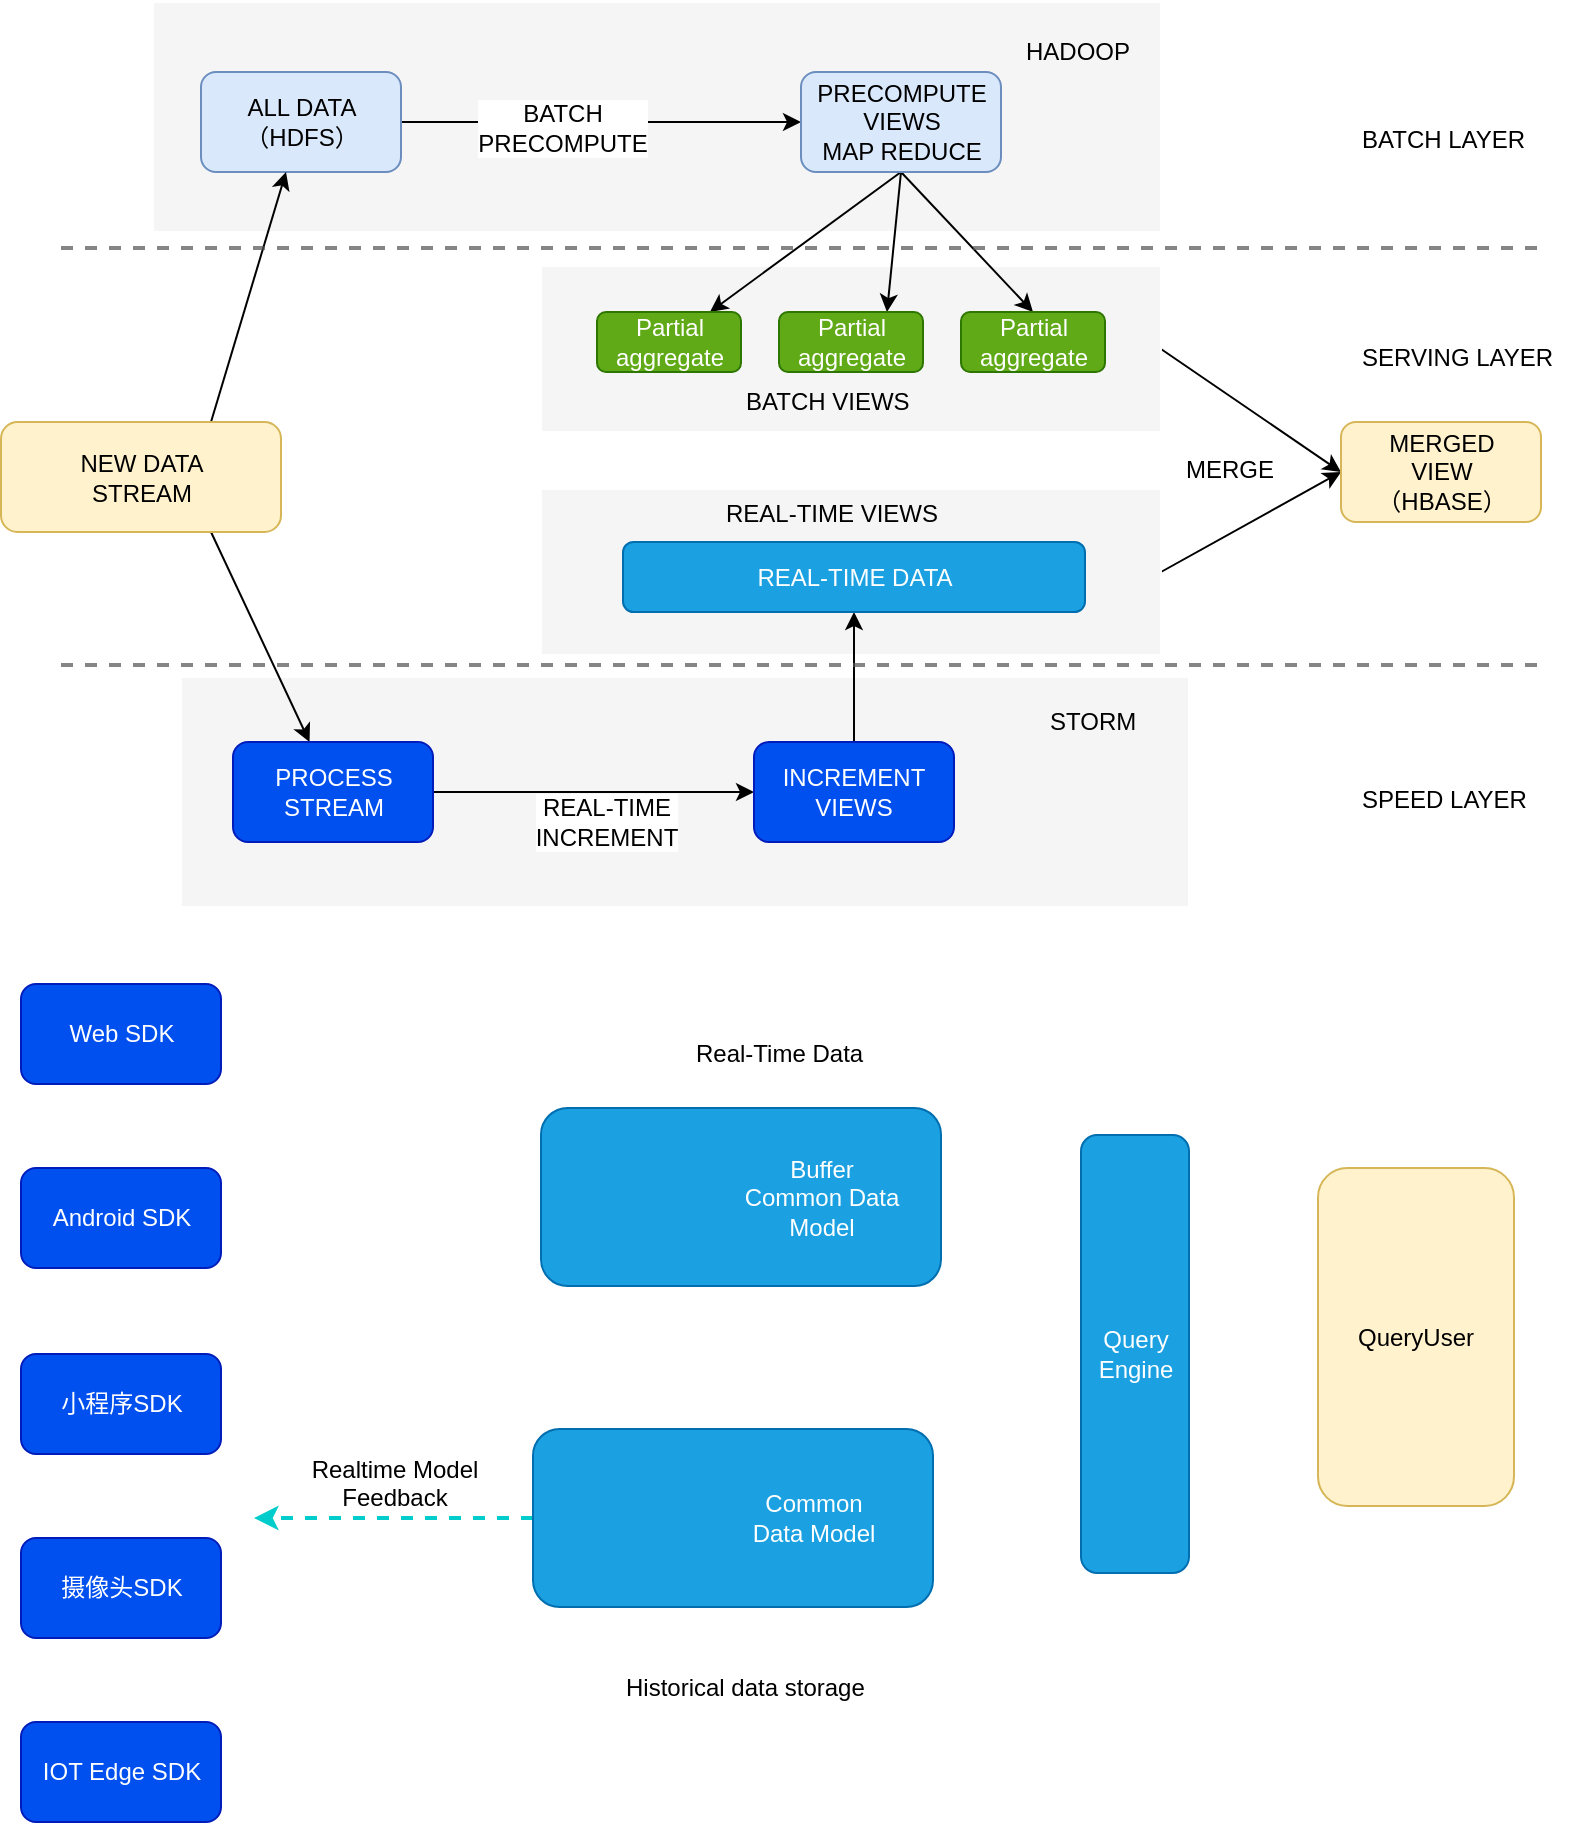 <mxfile pages="1" version="11.2.5" type="github"><diagram id="sTNVliJ5NPCXDJMtaURN" name="Page-1"><mxGraphModel dx="638" dy="1854" grid="0" gridSize="10" guides="1" tooltips="1" connect="1" arrows="1" fold="1" page="1" pageScale="1" pageWidth="850" pageHeight="1100" math="0" shadow="0"><root><mxCell id="0"/><mxCell id="1" parent="0"/><mxCell id="cSRP36M9Kxvg25Ho4hCO-30" style="edgeStyle=none;rounded=0;orthogonalLoop=1;jettySize=auto;html=1;exitX=1;exitY=0.5;exitDx=0;exitDy=0;entryX=0;entryY=0.5;entryDx=0;entryDy=0;" parent="1" source="cSRP36M9Kxvg25Ho4hCO-28" target="cSRP36M9Kxvg25Ho4hCO-14" edge="1"><mxGeometry relative="1" as="geometry"/></mxCell><mxCell id="cSRP36M9Kxvg25Ho4hCO-28" value="" style="rounded=0;whiteSpace=wrap;html=1;fillColor=#f5f5f5;strokeColor=#FFFFFF;fontColor=#333333;" parent="1" vertex="1"><mxGeometry x="312.5" y="112.5" width="310" height="83" as="geometry"/></mxCell><mxCell id="cSRP36M9Kxvg25Ho4hCO-29" style="edgeStyle=none;rounded=0;orthogonalLoop=1;jettySize=auto;html=1;exitX=1;exitY=0.5;exitDx=0;exitDy=0;entryX=0;entryY=0.5;entryDx=0;entryDy=0;" parent="1" source="cSRP36M9Kxvg25Ho4hCO-26" target="cSRP36M9Kxvg25Ho4hCO-14" edge="1"><mxGeometry relative="1" as="geometry"/></mxCell><mxCell id="cSRP36M9Kxvg25Ho4hCO-26" value="" style="rounded=0;whiteSpace=wrap;html=1;fillColor=#f5f5f5;strokeColor=#FFFFFF;fontColor=#333333;" parent="1" vertex="1"><mxGeometry x="312.5" y="1" width="310" height="83" as="geometry"/></mxCell><mxCell id="cSRP36M9Kxvg25Ho4hCO-23" value="" style="rounded=0;whiteSpace=wrap;html=1;fillColor=#f5f5f5;strokeColor=#FFFFFF;fontColor=#333333;" parent="1" vertex="1"><mxGeometry x="132.5" y="206.5" width="504" height="115" as="geometry"/></mxCell><mxCell id="cSRP36M9Kxvg25Ho4hCO-1" value="" style="rounded=0;whiteSpace=wrap;html=1;fillColor=#f5f5f5;strokeColor=#FFFFFF;fontColor=#333333;" parent="1" vertex="1"><mxGeometry x="118.5" y="-131" width="504" height="115" as="geometry"/></mxCell><mxCell id="cSRP36M9Kxvg25Ho4hCO-4" style="edgeStyle=orthogonalEdgeStyle;rounded=0;orthogonalLoop=1;jettySize=auto;html=1;" parent="1" source="cSRP36M9Kxvg25Ho4hCO-2" target="cSRP36M9Kxvg25Ho4hCO-3" edge="1"><mxGeometry relative="1" as="geometry"/></mxCell><mxCell id="cSRP36M9Kxvg25Ho4hCO-5" value="BATCH&lt;br&gt;PRECOMPUTE&lt;br&gt;" style="text;html=1;resizable=0;points=[];align=center;verticalAlign=middle;labelBackgroundColor=#ffffff;" parent="cSRP36M9Kxvg25Ho4hCO-4" vertex="1" connectable="0"><mxGeometry x="-0.2" y="-3" relative="1" as="geometry"><mxPoint as="offset"/></mxGeometry></mxCell><mxCell id="cSRP36M9Kxvg25Ho4hCO-2" value="ALL DATA&lt;br&gt;（HDFS）&lt;br&gt;" style="rounded=1;whiteSpace=wrap;html=1;strokeColor=#6c8ebf;fillColor=#dae8fc;" parent="1" vertex="1"><mxGeometry x="142.5" y="-96" width="100" height="50" as="geometry"/></mxCell><mxCell id="cSRP36M9Kxvg25Ho4hCO-20" style="rounded=0;orthogonalLoop=1;jettySize=auto;html=1;exitX=0.5;exitY=1;exitDx=0;exitDy=0;" parent="1" source="cSRP36M9Kxvg25Ho4hCO-3" target="cSRP36M9Kxvg25Ho4hCO-11" edge="1"><mxGeometry relative="1" as="geometry"/></mxCell><mxCell id="cSRP36M9Kxvg25Ho4hCO-21" style="edgeStyle=none;rounded=0;orthogonalLoop=1;jettySize=auto;html=1;exitX=0.5;exitY=1;exitDx=0;exitDy=0;entryX=0.75;entryY=0;entryDx=0;entryDy=0;" parent="1" source="cSRP36M9Kxvg25Ho4hCO-3" target="cSRP36M9Kxvg25Ho4hCO-12" edge="1"><mxGeometry relative="1" as="geometry"/></mxCell><mxCell id="cSRP36M9Kxvg25Ho4hCO-22" style="edgeStyle=none;rounded=0;orthogonalLoop=1;jettySize=auto;html=1;exitX=0.5;exitY=1;exitDx=0;exitDy=0;entryX=0.5;entryY=0;entryDx=0;entryDy=0;" parent="1" source="cSRP36M9Kxvg25Ho4hCO-3" target="cSRP36M9Kxvg25Ho4hCO-13" edge="1"><mxGeometry relative="1" as="geometry"/></mxCell><mxCell id="cSRP36M9Kxvg25Ho4hCO-3" value="PRECOMPUTE&lt;br&gt;VIEWS&lt;br&gt;MAP REDUCE&lt;br&gt;" style="rounded=1;whiteSpace=wrap;html=1;strokeColor=#6c8ebf;fillColor=#dae8fc;" parent="1" vertex="1"><mxGeometry x="442.5" y="-96" width="100" height="50" as="geometry"/></mxCell><mxCell id="cSRP36M9Kxvg25Ho4hCO-6" value="" style="shape=image;html=1;verticalAlign=top;verticalLabelPosition=bottom;labelBackgroundColor=#ffffff;imageAspect=0;aspect=fixed;image=https://cdn4.iconfinder.com/data/icons/ionicons/512/icon-ios7-refresh-empty-128.png;strokeColor=#FFFFFF;" parent="1" vertex="1"><mxGeometry x="308.5" y="-116" width="32" height="32" as="geometry"/></mxCell><mxCell id="cSRP36M9Kxvg25Ho4hCO-17" style="rounded=0;orthogonalLoop=1;jettySize=auto;html=1;exitX=0.75;exitY=0;exitDx=0;exitDy=0;" parent="1" source="cSRP36M9Kxvg25Ho4hCO-7" target="cSRP36M9Kxvg25Ho4hCO-2" edge="1"><mxGeometry relative="1" as="geometry"/></mxCell><mxCell id="cSRP36M9Kxvg25Ho4hCO-18" style="rounded=0;orthogonalLoop=1;jettySize=auto;html=1;exitX=0.75;exitY=1;exitDx=0;exitDy=0;" parent="1" source="cSRP36M9Kxvg25Ho4hCO-7" target="cSRP36M9Kxvg25Ho4hCO-8" edge="1"><mxGeometry relative="1" as="geometry"/></mxCell><mxCell id="cSRP36M9Kxvg25Ho4hCO-7" value="NEW DATA&lt;br&gt;STREAM&lt;br&gt;" style="rounded=1;whiteSpace=wrap;html=1;strokeColor=#d6b656;fillColor=#fff2cc;" parent="1" vertex="1"><mxGeometry x="42.5" y="79" width="140" height="55" as="geometry"/></mxCell><mxCell id="cSRP36M9Kxvg25Ho4hCO-15" style="edgeStyle=orthogonalEdgeStyle;rounded=0;orthogonalLoop=1;jettySize=auto;html=1;exitX=1;exitY=0.5;exitDx=0;exitDy=0;" parent="1" source="cSRP36M9Kxvg25Ho4hCO-8" target="cSRP36M9Kxvg25Ho4hCO-9" edge="1"><mxGeometry relative="1" as="geometry"/></mxCell><mxCell id="cSRP36M9Kxvg25Ho4hCO-16" value="REAL-TIME&lt;br&gt;INCREMENT&lt;br&gt;" style="text;html=1;resizable=0;points=[];align=center;verticalAlign=middle;labelBackgroundColor=#ffffff;" parent="cSRP36M9Kxvg25Ho4hCO-15" vertex="1" connectable="0"><mxGeometry x="0.227" y="-2" relative="1" as="geometry"><mxPoint x="-12" y="13" as="offset"/></mxGeometry></mxCell><mxCell id="cSRP36M9Kxvg25Ho4hCO-8" value="PROCESS&lt;br&gt;STREAM&lt;br&gt;" style="rounded=1;whiteSpace=wrap;html=1;strokeColor=#001DBC;fillColor=#0050ef;fontColor=#ffffff;" parent="1" vertex="1"><mxGeometry x="158.5" y="239" width="100" height="50" as="geometry"/></mxCell><mxCell id="cSRP36M9Kxvg25Ho4hCO-19" style="rounded=0;orthogonalLoop=1;jettySize=auto;html=1;exitX=0.5;exitY=0;exitDx=0;exitDy=0;" parent="1" source="cSRP36M9Kxvg25Ho4hCO-9" target="cSRP36M9Kxvg25Ho4hCO-10" edge="1"><mxGeometry relative="1" as="geometry"/></mxCell><mxCell id="cSRP36M9Kxvg25Ho4hCO-9" value="INCREMENT&lt;br&gt;VIEWS&lt;br&gt;" style="rounded=1;whiteSpace=wrap;html=1;strokeColor=#001DBC;fillColor=#0050ef;fontColor=#ffffff;" parent="1" vertex="1"><mxGeometry x="419" y="239" width="100" height="50" as="geometry"/></mxCell><mxCell id="cSRP36M9Kxvg25Ho4hCO-10" value="REAL-TIME DATA&lt;br&gt;" style="rounded=1;whiteSpace=wrap;html=1;strokeColor=#006EAF;fillColor=#1ba1e2;fontColor=#ffffff;" parent="1" vertex="1"><mxGeometry x="353.5" y="139" width="231" height="35" as="geometry"/></mxCell><mxCell id="cSRP36M9Kxvg25Ho4hCO-11" value="Partial&lt;br&gt;aggregate&lt;br&gt;" style="rounded=1;whiteSpace=wrap;html=1;strokeColor=#2D7600;fillColor=#60a917;fontColor=#ffffff;" parent="1" vertex="1"><mxGeometry x="340.5" y="24" width="72" height="30" as="geometry"/></mxCell><mxCell id="cSRP36M9Kxvg25Ho4hCO-12" value="Partial&lt;br&gt;aggregate&lt;br&gt;" style="rounded=1;whiteSpace=wrap;html=1;strokeColor=#2D7600;fillColor=#60a917;fontColor=#ffffff;" parent="1" vertex="1"><mxGeometry x="431.5" y="24" width="72" height="30" as="geometry"/></mxCell><mxCell id="cSRP36M9Kxvg25Ho4hCO-13" value="Partial&lt;br&gt;aggregate&lt;br&gt;" style="rounded=1;whiteSpace=wrap;html=1;strokeColor=#2D7600;fillColor=#60a917;fontColor=#ffffff;" parent="1" vertex="1"><mxGeometry x="522.5" y="24" width="72" height="30" as="geometry"/></mxCell><mxCell id="cSRP36M9Kxvg25Ho4hCO-14" value="MERGED&lt;br&gt;VIEW&lt;br&gt;（HBASE）&lt;br&gt;" style="rounded=1;whiteSpace=wrap;html=1;strokeColor=#d6b656;fillColor=#fff2cc;" parent="1" vertex="1"><mxGeometry x="712.5" y="79" width="100" height="50" as="geometry"/></mxCell><mxCell id="cSRP36M9Kxvg25Ho4hCO-31" value="STORM" style="text;html=1;resizable=0;points=[];autosize=1;align=left;verticalAlign=top;spacingTop=-4;" parent="1" vertex="1"><mxGeometry x="564.5" y="219" width="60" height="20" as="geometry"/></mxCell><mxCell id="cSRP36M9Kxvg25Ho4hCO-32" value="SPEED LAYER&amp;nbsp;" style="text;html=1;resizable=0;points=[];autosize=1;align=left;verticalAlign=top;spacingTop=-4;" parent="1" vertex="1"><mxGeometry x="720.5" y="258" width="100" height="20" as="geometry"/></mxCell><mxCell id="cSRP36M9Kxvg25Ho4hCO-33" value="MERGE" style="text;html=1;resizable=0;points=[];autosize=1;align=left;verticalAlign=top;spacingTop=-4;" parent="1" vertex="1"><mxGeometry x="632.5" y="92.5" width="60" height="20" as="geometry"/></mxCell><mxCell id="cSRP36M9Kxvg25Ho4hCO-34" value="SERVING LAYER" style="text;html=1;resizable=0;points=[];autosize=1;align=left;verticalAlign=top;spacingTop=-4;" parent="1" vertex="1"><mxGeometry x="720.5" y="37" width="110" height="20" as="geometry"/></mxCell><mxCell id="cSRP36M9Kxvg25Ho4hCO-35" value="BATCH LAYER" style="text;html=1;resizable=0;points=[];autosize=1;align=left;verticalAlign=top;spacingTop=-4;" parent="1" vertex="1"><mxGeometry x="720.5" y="-72" width="100" height="20" as="geometry"/></mxCell><mxCell id="cSRP36M9Kxvg25Ho4hCO-36" value="BATCH VIEWS" style="text;html=1;resizable=0;points=[];autosize=1;align=left;verticalAlign=top;spacingTop=-4;" parent="1" vertex="1"><mxGeometry x="412.5" y="59" width="100" height="20" as="geometry"/></mxCell><mxCell id="cSRP36M9Kxvg25Ho4hCO-37" value="REAL-TIME VIEWS" style="text;html=1;resizable=0;points=[];autosize=1;align=left;verticalAlign=top;spacingTop=-4;" parent="1" vertex="1"><mxGeometry x="402.5" y="114.5" width="120" height="20" as="geometry"/></mxCell><mxCell id="cSRP36M9Kxvg25Ho4hCO-38" value="HADOOP" style="text;html=1;resizable=0;points=[];autosize=1;align=left;verticalAlign=top;spacingTop=-4;" parent="1" vertex="1"><mxGeometry x="552.5" y="-116" width="70" height="20" as="geometry"/></mxCell><mxCell id="cSRP36M9Kxvg25Ho4hCO-39" value="" style="line;strokeWidth=2;fillColor=none;align=left;verticalAlign=middle;spacingTop=-1;spacingLeft=3;spacingRight=3;rotatable=0;labelPosition=right;points=[];portConstraint=eastwest;dashed=1;strokeColor=#525252;opacity=70;" parent="1" vertex="1"><mxGeometry x="72.5" y="-12" width="740" height="8" as="geometry"/></mxCell><mxCell id="cSRP36M9Kxvg25Ho4hCO-40" value="" style="line;strokeWidth=2;fillColor=none;align=left;verticalAlign=middle;spacingTop=-1;spacingLeft=3;spacingRight=3;rotatable=0;labelPosition=right;points=[];portConstraint=eastwest;dashed=1;strokeColor=#525252;opacity=70;" parent="1" vertex="1"><mxGeometry x="72.5" y="196.5" width="740" height="8" as="geometry"/></mxCell><mxCell id="n7ZZHPIKfGEFJXlv4jse-1" value="Web SDK" style="rounded=1;whiteSpace=wrap;html=1;strokeColor=#001DBC;fillColor=#0050ef;fontColor=#ffffff;" vertex="1" parent="1"><mxGeometry x="52.5" y="360" width="100" height="50" as="geometry"/></mxCell><mxCell id="n7ZZHPIKfGEFJXlv4jse-2" value="Android SDK" style="rounded=1;whiteSpace=wrap;html=1;strokeColor=#001DBC;fillColor=#0050ef;fontColor=#ffffff;" vertex="1" parent="1"><mxGeometry x="52.5" y="452" width="100" height="50" as="geometry"/></mxCell><mxCell id="n7ZZHPIKfGEFJXlv4jse-3" value="小程序SDK" style="rounded=1;whiteSpace=wrap;html=1;strokeColor=#001DBC;fillColor=#0050ef;fontColor=#ffffff;" vertex="1" parent="1"><mxGeometry x="52.5" y="545" width="100" height="50" as="geometry"/></mxCell><mxCell id="n7ZZHPIKfGEFJXlv4jse-4" value="摄像头SDK" style="rounded=1;whiteSpace=wrap;html=1;strokeColor=#001DBC;fillColor=#0050ef;fontColor=#ffffff;" vertex="1" parent="1"><mxGeometry x="52.5" y="637" width="100" height="50" as="geometry"/></mxCell><mxCell id="n7ZZHPIKfGEFJXlv4jse-5" value="IOT Edge SDK" style="rounded=1;whiteSpace=wrap;html=1;strokeColor=#001DBC;fillColor=#0050ef;fontColor=#ffffff;" vertex="1" parent="1"><mxGeometry x="52.5" y="729" width="100" height="50" as="geometry"/></mxCell><mxCell id="n7ZZHPIKfGEFJXlv4jse-6" value="&lt;blockquote style=&quot;margin: 0 0 0 40px ; border: none ; padding: 0px&quot;&gt;&lt;blockquote style=&quot;margin: 0 0 0 40px ; border: none ; padding: 0px&quot;&gt;Buffer&lt;/blockquote&gt;&lt;blockquote style=&quot;margin: 0 0 0 40px ; border: none ; padding: 0px&quot;&gt;Common Data&lt;/blockquote&gt;&lt;blockquote style=&quot;margin: 0 0 0 40px ; border: none ; padding: 0px&quot;&gt;Model&lt;/blockquote&gt;&lt;/blockquote&gt;" style="rounded=1;whiteSpace=wrap;html=1;strokeColor=#006EAF;fillColor=#1ba1e2;fontColor=#ffffff;" vertex="1" parent="1"><mxGeometry x="312.5" y="422" width="200" height="89" as="geometry"/></mxCell><mxCell id="n7ZZHPIKfGEFJXlv4jse-13" value="" style="edgeStyle=orthogonalEdgeStyle;rounded=1;orthogonalLoop=1;jettySize=auto;html=1;dashed=1;strokeWidth=2;strokeColor=#00CCCC;" edge="1" parent="1" source="n7ZZHPIKfGEFJXlv4jse-7"><mxGeometry relative="1" as="geometry"><mxPoint x="169" y="627" as="targetPoint"/></mxGeometry></mxCell><mxCell id="n7ZZHPIKfGEFJXlv4jse-7" value="&lt;blockquote style=&quot;margin: 0 0 0 40px ; border: none ; padding: 0px&quot;&gt;&lt;blockquote style=&quot;margin: 0 0 0 40px ; border: none ; padding: 0px&quot;&gt;Common&lt;/blockquote&gt;&lt;blockquote style=&quot;margin: 0 0 0 40px ; border: none ; padding: 0px&quot;&gt;Data Model&lt;/blockquote&gt;&lt;/blockquote&gt;" style="rounded=1;whiteSpace=wrap;html=1;strokeColor=#006EAF;fillColor=#1ba1e2;fontColor=#ffffff;align=center;" vertex="1" parent="1"><mxGeometry x="308.5" y="582.5" width="200" height="89" as="geometry"/></mxCell><mxCell id="n7ZZHPIKfGEFJXlv4jse-8" value="Real-Time Data" style="text;html=1;resizable=0;points=[];autosize=1;align=left;verticalAlign=top;spacingTop=-4;" vertex="1" parent="1"><mxGeometry x="388" y="385" width="94" height="14" as="geometry"/></mxCell><mxCell id="n7ZZHPIKfGEFJXlv4jse-9" value="Historical data storage" style="text;html=1;resizable=0;points=[];autosize=1;align=left;verticalAlign=top;spacingTop=-4;" vertex="1" parent="1"><mxGeometry x="353" y="702" width="129" height="14" as="geometry"/></mxCell><mxCell id="n7ZZHPIKfGEFJXlv4jse-10" value="Query&lt;br&gt;Engine" style="rounded=1;whiteSpace=wrap;html=1;strokeColor=#006EAF;fillColor=#1ba1e2;fontColor=#ffffff;" vertex="1" parent="1"><mxGeometry x="582.5" y="435.5" width="54" height="219" as="geometry"/></mxCell><mxCell id="n7ZZHPIKfGEFJXlv4jse-11" value="QueryUser" style="rounded=1;whiteSpace=wrap;html=1;strokeColor=#d6b656;fillColor=#fff2cc;" vertex="1" parent="1"><mxGeometry x="701" y="452" width="98" height="169" as="geometry"/></mxCell><mxCell id="n7ZZHPIKfGEFJXlv4jse-14" value="Realtime Model&lt;br&gt;Feedback" style="text;html=1;resizable=0;points=[];autosize=1;align=center;verticalAlign=top;spacingTop=-4;" vertex="1" parent="1"><mxGeometry x="192.5" y="593" width="93" height="28" as="geometry"/></mxCell></root></mxGraphModel></diagram></mxfile>